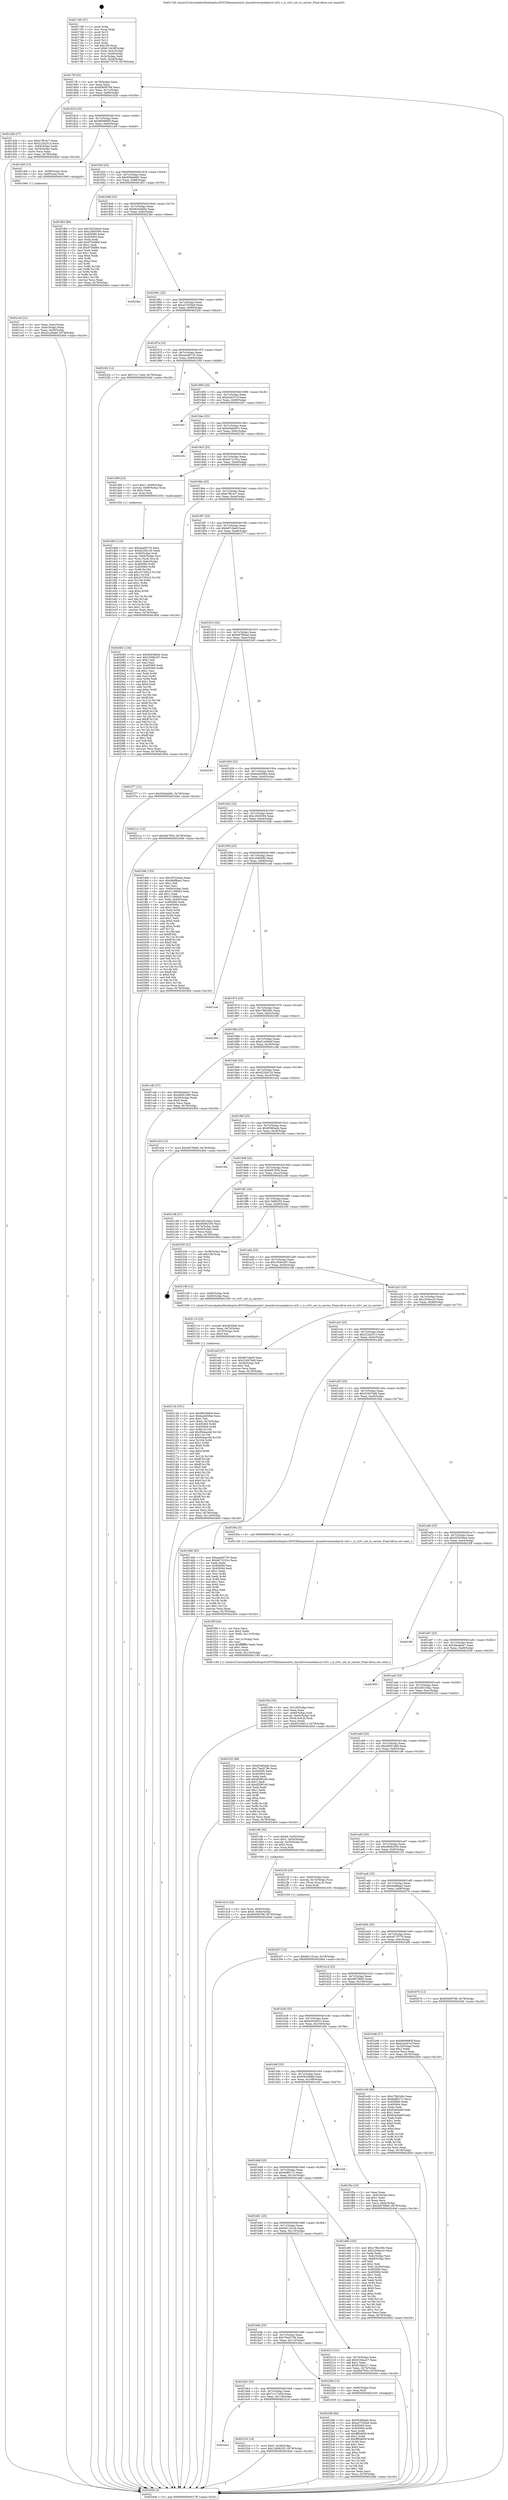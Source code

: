 digraph "0x4017d0" {
  label = "0x4017d0 (/mnt/c/Users/mathe/Desktop/tcc/POCII/binaries/extr_linuxdriversmediarcir-rx51.c_ir_rx51_set_tx_carrier_Final-ollvm.out::main(0))"
  labelloc = "t"
  node[shape=record]

  Entry [label="",width=0.3,height=0.3,shape=circle,fillcolor=black,style=filled]
  "0x4017ff" [label="{
     0x4017ff [23]\l
     | [instrs]\l
     &nbsp;&nbsp;0x4017ff \<+3\>: mov -0x78(%rbp),%eax\l
     &nbsp;&nbsp;0x401802 \<+2\>: mov %eax,%ecx\l
     &nbsp;&nbsp;0x401804 \<+6\>: sub $0x83609788,%ecx\l
     &nbsp;&nbsp;0x40180a \<+3\>: mov %eax,-0x7c(%rbp)\l
     &nbsp;&nbsp;0x40180d \<+3\>: mov %ecx,-0x80(%rbp)\l
     &nbsp;&nbsp;0x401810 \<+6\>: je 0000000000401d2b \<main+0x55b\>\l
  }"]
  "0x401d2b" [label="{
     0x401d2b [27]\l
     | [instrs]\l
     &nbsp;&nbsp;0x401d2b \<+5\>: mov $0xb7ff14c7,%eax\l
     &nbsp;&nbsp;0x401d30 \<+5\>: mov $0x223a2513,%ecx\l
     &nbsp;&nbsp;0x401d35 \<+3\>: mov -0x64(%rbp),%edx\l
     &nbsp;&nbsp;0x401d38 \<+3\>: cmp -0x54(%rbp),%edx\l
     &nbsp;&nbsp;0x401d3b \<+3\>: cmovl %ecx,%eax\l
     &nbsp;&nbsp;0x401d3e \<+3\>: mov %eax,-0x78(%rbp)\l
     &nbsp;&nbsp;0x401d41 \<+5\>: jmp 000000000040240d \<main+0xc3d\>\l
  }"]
  "0x401816" [label="{
     0x401816 [25]\l
     | [instrs]\l
     &nbsp;&nbsp;0x401816 \<+5\>: jmp 000000000040181b \<main+0x4b\>\l
     &nbsp;&nbsp;0x40181b \<+3\>: mov -0x7c(%rbp),%eax\l
     &nbsp;&nbsp;0x40181e \<+5\>: sub $0x8808885f,%eax\l
     &nbsp;&nbsp;0x401823 \<+6\>: mov %eax,-0x84(%rbp)\l
     &nbsp;&nbsp;0x401829 \<+6\>: je 0000000000401cb9 \<main+0x4e9\>\l
  }"]
  Exit [label="",width=0.3,height=0.3,shape=circle,fillcolor=black,style=filled,peripheries=2]
  "0x401cb9" [label="{
     0x401cb9 [13]\l
     | [instrs]\l
     &nbsp;&nbsp;0x401cb9 \<+4\>: mov -0x48(%rbp),%rax\l
     &nbsp;&nbsp;0x401cbd \<+4\>: mov 0x8(%rax),%rdi\l
     &nbsp;&nbsp;0x401cc1 \<+5\>: call 0000000000401060 \<atoi@plt\>\l
     | [calls]\l
     &nbsp;&nbsp;0x401060 \{1\} (unknown)\l
  }"]
  "0x40182f" [label="{
     0x40182f [25]\l
     | [instrs]\l
     &nbsp;&nbsp;0x40182f \<+5\>: jmp 0000000000401834 \<main+0x64\>\l
     &nbsp;&nbsp;0x401834 \<+3\>: mov -0x7c(%rbp),%eax\l
     &nbsp;&nbsp;0x401837 \<+5\>: sub $0x929abd82,%eax\l
     &nbsp;&nbsp;0x40183c \<+6\>: mov %eax,-0x88(%rbp)\l
     &nbsp;&nbsp;0x401842 \<+6\>: je 0000000000401f83 \<main+0x7b3\>\l
  }"]
  "0x401bcc" [label="{
     0x401bcc\l
  }", style=dashed]
  "0x401f83" [label="{
     0x401f83 [88]\l
     | [instrs]\l
     &nbsp;&nbsp;0x401f83 \<+5\>: mov $0x35532bed,%eax\l
     &nbsp;&nbsp;0x401f88 \<+5\>: mov $0xc2845594,%ecx\l
     &nbsp;&nbsp;0x401f8d \<+7\>: mov 0x405060,%edx\l
     &nbsp;&nbsp;0x401f94 \<+7\>: mov 0x405064,%esi\l
     &nbsp;&nbsp;0x401f9b \<+2\>: mov %edx,%edi\l
     &nbsp;&nbsp;0x401f9d \<+6\>: add $0x975faf64,%edi\l
     &nbsp;&nbsp;0x401fa3 \<+3\>: sub $0x1,%edi\l
     &nbsp;&nbsp;0x401fa6 \<+6\>: sub $0x975faf64,%edi\l
     &nbsp;&nbsp;0x401fac \<+3\>: imul %edi,%edx\l
     &nbsp;&nbsp;0x401faf \<+3\>: and $0x1,%edx\l
     &nbsp;&nbsp;0x401fb2 \<+3\>: cmp $0x0,%edx\l
     &nbsp;&nbsp;0x401fb5 \<+4\>: sete %r8b\l
     &nbsp;&nbsp;0x401fb9 \<+3\>: cmp $0xa,%esi\l
     &nbsp;&nbsp;0x401fbc \<+4\>: setl %r9b\l
     &nbsp;&nbsp;0x401fc0 \<+3\>: mov %r8b,%r10b\l
     &nbsp;&nbsp;0x401fc3 \<+3\>: and %r9b,%r10b\l
     &nbsp;&nbsp;0x401fc6 \<+3\>: xor %r9b,%r8b\l
     &nbsp;&nbsp;0x401fc9 \<+3\>: or %r8b,%r10b\l
     &nbsp;&nbsp;0x401fcc \<+4\>: test $0x1,%r10b\l
     &nbsp;&nbsp;0x401fd0 \<+3\>: cmovne %ecx,%eax\l
     &nbsp;&nbsp;0x401fd3 \<+3\>: mov %eax,-0x78(%rbp)\l
     &nbsp;&nbsp;0x401fd6 \<+5\>: jmp 000000000040240d \<main+0xc3d\>\l
  }"]
  "0x401848" [label="{
     0x401848 [25]\l
     | [instrs]\l
     &nbsp;&nbsp;0x401848 \<+5\>: jmp 000000000040184d \<main+0x7d\>\l
     &nbsp;&nbsp;0x40184d \<+3\>: mov -0x7c(%rbp),%eax\l
     &nbsp;&nbsp;0x401850 \<+5\>: sub $0x9b43bb0e,%eax\l
     &nbsp;&nbsp;0x401855 \<+6\>: mov %eax,-0x8c(%rbp)\l
     &nbsp;&nbsp;0x40185b \<+6\>: je 00000000004023be \<main+0xbee\>\l
  }"]
  "0x40231d" [label="{
     0x40231d [19]\l
     | [instrs]\l
     &nbsp;&nbsp;0x40231d \<+7\>: movl $0x0,-0x38(%rbp)\l
     &nbsp;&nbsp;0x402324 \<+7\>: movl $0x13d06255,-0x78(%rbp)\l
     &nbsp;&nbsp;0x40232b \<+5\>: jmp 000000000040240d \<main+0xc3d\>\l
  }"]
  "0x4023be" [label="{
     0x4023be\l
  }", style=dashed]
  "0x401861" [label="{
     0x401861 [25]\l
     | [instrs]\l
     &nbsp;&nbsp;0x401861 \<+5\>: jmp 0000000000401866 \<main+0x96\>\l
     &nbsp;&nbsp;0x401866 \<+3\>: mov -0x7c(%rbp),%eax\l
     &nbsp;&nbsp;0x401869 \<+5\>: sub $0xa37020a9,%eax\l
     &nbsp;&nbsp;0x40186e \<+6\>: mov %eax,-0x90(%rbp)\l
     &nbsp;&nbsp;0x401874 \<+6\>: je 00000000004022f4 \<main+0xb24\>\l
  }"]
  "0x402296" [label="{
     0x402296 [94]\l
     | [instrs]\l
     &nbsp;&nbsp;0x402296 \<+5\>: mov $0xf0360ad4,%ecx\l
     &nbsp;&nbsp;0x40229b \<+5\>: mov $0xa37020a9,%edx\l
     &nbsp;&nbsp;0x4022a0 \<+7\>: mov 0x405060,%esi\l
     &nbsp;&nbsp;0x4022a7 \<+8\>: mov 0x405064,%r8d\l
     &nbsp;&nbsp;0x4022af \<+3\>: mov %esi,%r9d\l
     &nbsp;&nbsp;0x4022b2 \<+7\>: add $0xfff5d659,%r9d\l
     &nbsp;&nbsp;0x4022b9 \<+4\>: sub $0x1,%r9d\l
     &nbsp;&nbsp;0x4022bd \<+7\>: sub $0xfff5d659,%r9d\l
     &nbsp;&nbsp;0x4022c4 \<+4\>: imul %r9d,%esi\l
     &nbsp;&nbsp;0x4022c8 \<+3\>: and $0x1,%esi\l
     &nbsp;&nbsp;0x4022cb \<+3\>: cmp $0x0,%esi\l
     &nbsp;&nbsp;0x4022ce \<+4\>: sete %r10b\l
     &nbsp;&nbsp;0x4022d2 \<+4\>: cmp $0xa,%r8d\l
     &nbsp;&nbsp;0x4022d6 \<+4\>: setl %r11b\l
     &nbsp;&nbsp;0x4022da \<+3\>: mov %r10b,%bl\l
     &nbsp;&nbsp;0x4022dd \<+3\>: and %r11b,%bl\l
     &nbsp;&nbsp;0x4022e0 \<+3\>: xor %r11b,%r10b\l
     &nbsp;&nbsp;0x4022e3 \<+3\>: or %r10b,%bl\l
     &nbsp;&nbsp;0x4022e6 \<+3\>: test $0x1,%bl\l
     &nbsp;&nbsp;0x4022e9 \<+3\>: cmovne %edx,%ecx\l
     &nbsp;&nbsp;0x4022ec \<+3\>: mov %ecx,-0x78(%rbp)\l
     &nbsp;&nbsp;0x4022ef \<+5\>: jmp 000000000040240d \<main+0xc3d\>\l
  }"]
  "0x4022f4" [label="{
     0x4022f4 [12]\l
     | [instrs]\l
     &nbsp;&nbsp;0x4022f4 \<+7\>: movl $0x7c117a0d,-0x78(%rbp)\l
     &nbsp;&nbsp;0x4022fb \<+5\>: jmp 000000000040240d \<main+0xc3d\>\l
  }"]
  "0x40187a" [label="{
     0x40187a [25]\l
     | [instrs]\l
     &nbsp;&nbsp;0x40187a \<+5\>: jmp 000000000040187f \<main+0xaf\>\l
     &nbsp;&nbsp;0x40187f \<+3\>: mov -0x7c(%rbp),%eax\l
     &nbsp;&nbsp;0x401882 \<+5\>: sub $0xaeed0735,%eax\l
     &nbsp;&nbsp;0x401887 \<+6\>: mov %eax,-0x94(%rbp)\l
     &nbsp;&nbsp;0x40188d \<+6\>: je 000000000040235d \<main+0xb8d\>\l
  }"]
  "0x401bb3" [label="{
     0x401bb3 [25]\l
     | [instrs]\l
     &nbsp;&nbsp;0x401bb3 \<+5\>: jmp 0000000000401bb8 \<main+0x3e8\>\l
     &nbsp;&nbsp;0x401bb8 \<+3\>: mov -0x7c(%rbp),%eax\l
     &nbsp;&nbsp;0x401bbb \<+5\>: sub $0x7c117a0d,%eax\l
     &nbsp;&nbsp;0x401bc0 \<+6\>: mov %eax,-0x118(%rbp)\l
     &nbsp;&nbsp;0x401bc6 \<+6\>: je 000000000040231d \<main+0xb4d\>\l
  }"]
  "0x40235d" [label="{
     0x40235d\l
  }", style=dashed]
  "0x401893" [label="{
     0x401893 [25]\l
     | [instrs]\l
     &nbsp;&nbsp;0x401893 \<+5\>: jmp 0000000000401898 \<main+0xc8\>\l
     &nbsp;&nbsp;0x401898 \<+3\>: mov -0x7c(%rbp),%eax\l
     &nbsp;&nbsp;0x40189b \<+5\>: sub $0xb2dc07cf,%eax\l
     &nbsp;&nbsp;0x4018a0 \<+6\>: mov %eax,-0x98(%rbp)\l
     &nbsp;&nbsp;0x4018a6 \<+6\>: je 0000000000401bf1 \<main+0x421\>\l
  }"]
  "0x40228a" [label="{
     0x40228a [12]\l
     | [instrs]\l
     &nbsp;&nbsp;0x40228a \<+4\>: mov -0x60(%rbp),%rax\l
     &nbsp;&nbsp;0x40228e \<+3\>: mov %rax,%rdi\l
     &nbsp;&nbsp;0x402291 \<+5\>: call 0000000000401030 \<free@plt\>\l
     | [calls]\l
     &nbsp;&nbsp;0x401030 \{1\} (unknown)\l
  }"]
  "0x401bf1" [label="{
     0x401bf1\l
  }", style=dashed]
  "0x4018ac" [label="{
     0x4018ac [25]\l
     | [instrs]\l
     &nbsp;&nbsp;0x4018ac \<+5\>: jmp 00000000004018b1 \<main+0xe1\>\l
     &nbsp;&nbsp;0x4018b1 \<+3\>: mov -0x7c(%rbp),%eax\l
     &nbsp;&nbsp;0x4018b4 \<+5\>: sub $0xb5dd4051,%eax\l
     &nbsp;&nbsp;0x4018b9 \<+6\>: mov %eax,-0x9c(%rbp)\l
     &nbsp;&nbsp;0x4018bf \<+6\>: je 000000000040230c \<main+0xb3c\>\l
  }"]
  "0x401b9a" [label="{
     0x401b9a [25]\l
     | [instrs]\l
     &nbsp;&nbsp;0x401b9a \<+5\>: jmp 0000000000401b9f \<main+0x3cf\>\l
     &nbsp;&nbsp;0x401b9f \<+3\>: mov -0x7c(%rbp),%eax\l
     &nbsp;&nbsp;0x401ba2 \<+5\>: sub $0x75ed279b,%eax\l
     &nbsp;&nbsp;0x401ba7 \<+6\>: mov %eax,-0x114(%rbp)\l
     &nbsp;&nbsp;0x401bad \<+6\>: je 000000000040228a \<main+0xaba\>\l
  }"]
  "0x40230c" [label="{
     0x40230c\l
  }", style=dashed]
  "0x4018c5" [label="{
     0x4018c5 [25]\l
     | [instrs]\l
     &nbsp;&nbsp;0x4018c5 \<+5\>: jmp 00000000004018ca \<main+0xfa\>\l
     &nbsp;&nbsp;0x4018ca \<+3\>: mov -0x7c(%rbp),%eax\l
     &nbsp;&nbsp;0x4018cd \<+5\>: sub $0xb672191e,%eax\l
     &nbsp;&nbsp;0x4018d2 \<+6\>: mov %eax,-0xa0(%rbp)\l
     &nbsp;&nbsp;0x4018d8 \<+6\>: je 0000000000401d99 \<main+0x5c9\>\l
  }"]
  "0x402213" [label="{
     0x402213 [31]\l
     | [instrs]\l
     &nbsp;&nbsp;0x402213 \<+3\>: mov -0x74(%rbp),%eax\l
     &nbsp;&nbsp;0x402216 \<+5\>: add $0x810dac27,%eax\l
     &nbsp;&nbsp;0x40221b \<+3\>: add $0x1,%eax\l
     &nbsp;&nbsp;0x40221e \<+5\>: sub $0x810dac27,%eax\l
     &nbsp;&nbsp;0x402223 \<+3\>: mov %eax,-0x74(%rbp)\l
     &nbsp;&nbsp;0x402226 \<+7\>: movl $0xfd47954,-0x78(%rbp)\l
     &nbsp;&nbsp;0x40222d \<+5\>: jmp 000000000040240d \<main+0xc3d\>\l
  }"]
  "0x401d99" [label="{
     0x401d99 [23]\l
     | [instrs]\l
     &nbsp;&nbsp;0x401d99 \<+7\>: movl $0x1,-0x68(%rbp)\l
     &nbsp;&nbsp;0x401da0 \<+4\>: movslq -0x68(%rbp),%rax\l
     &nbsp;&nbsp;0x401da4 \<+4\>: shl $0x2,%rax\l
     &nbsp;&nbsp;0x401da8 \<+3\>: mov %rax,%rdi\l
     &nbsp;&nbsp;0x401dab \<+5\>: call 0000000000401050 \<malloc@plt\>\l
     | [calls]\l
     &nbsp;&nbsp;0x401050 \{1\} (unknown)\l
  }"]
  "0x4018de" [label="{
     0x4018de [25]\l
     | [instrs]\l
     &nbsp;&nbsp;0x4018de \<+5\>: jmp 00000000004018e3 \<main+0x113\>\l
     &nbsp;&nbsp;0x4018e3 \<+3\>: mov -0x7c(%rbp),%eax\l
     &nbsp;&nbsp;0x4018e6 \<+5\>: sub $0xb7ff14c7,%eax\l
     &nbsp;&nbsp;0x4018eb \<+6\>: mov %eax,-0xa4(%rbp)\l
     &nbsp;&nbsp;0x4018f1 \<+6\>: je 0000000000402082 \<main+0x8b2\>\l
  }"]
  "0x402207" [label="{
     0x402207 [12]\l
     | [instrs]\l
     &nbsp;&nbsp;0x402207 \<+7\>: movl $0x6d1161a0,-0x78(%rbp)\l
     &nbsp;&nbsp;0x40220e \<+5\>: jmp 000000000040240d \<main+0xc3d\>\l
  }"]
  "0x402082" [label="{
     0x402082 [134]\l
     | [instrs]\l
     &nbsp;&nbsp;0x402082 \<+5\>: mov $0x9b43bb0e,%eax\l
     &nbsp;&nbsp;0x402087 \<+5\>: mov $0x1839e297,%ecx\l
     &nbsp;&nbsp;0x40208c \<+2\>: mov $0x1,%dl\l
     &nbsp;&nbsp;0x40208e \<+2\>: xor %esi,%esi\l
     &nbsp;&nbsp;0x402090 \<+7\>: mov 0x405060,%edi\l
     &nbsp;&nbsp;0x402097 \<+8\>: mov 0x405064,%r8d\l
     &nbsp;&nbsp;0x40209f \<+3\>: sub $0x1,%esi\l
     &nbsp;&nbsp;0x4020a2 \<+3\>: mov %edi,%r9d\l
     &nbsp;&nbsp;0x4020a5 \<+3\>: add %esi,%r9d\l
     &nbsp;&nbsp;0x4020a8 \<+4\>: imul %r9d,%edi\l
     &nbsp;&nbsp;0x4020ac \<+3\>: and $0x1,%edi\l
     &nbsp;&nbsp;0x4020af \<+3\>: cmp $0x0,%edi\l
     &nbsp;&nbsp;0x4020b2 \<+4\>: sete %r10b\l
     &nbsp;&nbsp;0x4020b6 \<+4\>: cmp $0xa,%r8d\l
     &nbsp;&nbsp;0x4020ba \<+4\>: setl %r11b\l
     &nbsp;&nbsp;0x4020be \<+3\>: mov %r10b,%bl\l
     &nbsp;&nbsp;0x4020c1 \<+3\>: xor $0xff,%bl\l
     &nbsp;&nbsp;0x4020c4 \<+3\>: mov %r11b,%r14b\l
     &nbsp;&nbsp;0x4020c7 \<+4\>: xor $0xff,%r14b\l
     &nbsp;&nbsp;0x4020cb \<+3\>: xor $0x1,%dl\l
     &nbsp;&nbsp;0x4020ce \<+3\>: mov %bl,%r15b\l
     &nbsp;&nbsp;0x4020d1 \<+4\>: and $0xff,%r15b\l
     &nbsp;&nbsp;0x4020d5 \<+3\>: and %dl,%r10b\l
     &nbsp;&nbsp;0x4020d8 \<+3\>: mov %r14b,%r12b\l
     &nbsp;&nbsp;0x4020db \<+4\>: and $0xff,%r12b\l
     &nbsp;&nbsp;0x4020df \<+3\>: and %dl,%r11b\l
     &nbsp;&nbsp;0x4020e2 \<+3\>: or %r10b,%r15b\l
     &nbsp;&nbsp;0x4020e5 \<+3\>: or %r11b,%r12b\l
     &nbsp;&nbsp;0x4020e8 \<+3\>: xor %r12b,%r15b\l
     &nbsp;&nbsp;0x4020eb \<+3\>: or %r14b,%bl\l
     &nbsp;&nbsp;0x4020ee \<+3\>: xor $0xff,%bl\l
     &nbsp;&nbsp;0x4020f1 \<+3\>: or $0x1,%dl\l
     &nbsp;&nbsp;0x4020f4 \<+2\>: and %dl,%bl\l
     &nbsp;&nbsp;0x4020f6 \<+3\>: or %bl,%r15b\l
     &nbsp;&nbsp;0x4020f9 \<+4\>: test $0x1,%r15b\l
     &nbsp;&nbsp;0x4020fd \<+3\>: cmovne %ecx,%eax\l
     &nbsp;&nbsp;0x402100 \<+3\>: mov %eax,-0x78(%rbp)\l
     &nbsp;&nbsp;0x402103 \<+5\>: jmp 000000000040240d \<main+0xc3d\>\l
  }"]
  "0x4018f7" [label="{
     0x4018f7 [25]\l
     | [instrs]\l
     &nbsp;&nbsp;0x4018f7 \<+5\>: jmp 00000000004018fc \<main+0x12c\>\l
     &nbsp;&nbsp;0x4018fc \<+3\>: mov -0x7c(%rbp),%eax\l
     &nbsp;&nbsp;0x4018ff \<+5\>: sub $0xb87cfae9,%eax\l
     &nbsp;&nbsp;0x401904 \<+6\>: mov %eax,-0xa8(%rbp)\l
     &nbsp;&nbsp;0x40190a \<+6\>: je 0000000000401f77 \<main+0x7a7\>\l
  }"]
  "0x40212b" [label="{
     0x40212b [161]\l
     | [instrs]\l
     &nbsp;&nbsp;0x40212b \<+5\>: mov $0x9b43bb0e,%esi\l
     &nbsp;&nbsp;0x402130 \<+5\>: mov $0xbad459be,%ecx\l
     &nbsp;&nbsp;0x402135 \<+2\>: mov $0x1,%dl\l
     &nbsp;&nbsp;0x402137 \<+7\>: movl $0x0,-0x74(%rbp)\l
     &nbsp;&nbsp;0x40213e \<+8\>: mov 0x405060,%r8d\l
     &nbsp;&nbsp;0x402146 \<+8\>: mov 0x405064,%r9d\l
     &nbsp;&nbsp;0x40214e \<+3\>: mov %r8d,%r10d\l
     &nbsp;&nbsp;0x402151 \<+7\>: add $0x95daec0d,%r10d\l
     &nbsp;&nbsp;0x402158 \<+4\>: sub $0x1,%r10d\l
     &nbsp;&nbsp;0x40215c \<+7\>: sub $0x95daec0d,%r10d\l
     &nbsp;&nbsp;0x402163 \<+4\>: imul %r10d,%r8d\l
     &nbsp;&nbsp;0x402167 \<+4\>: and $0x1,%r8d\l
     &nbsp;&nbsp;0x40216b \<+4\>: cmp $0x0,%r8d\l
     &nbsp;&nbsp;0x40216f \<+4\>: sete %r11b\l
     &nbsp;&nbsp;0x402173 \<+4\>: cmp $0xa,%r9d\l
     &nbsp;&nbsp;0x402177 \<+3\>: setl %bl\l
     &nbsp;&nbsp;0x40217a \<+3\>: mov %r11b,%r14b\l
     &nbsp;&nbsp;0x40217d \<+4\>: xor $0xff,%r14b\l
     &nbsp;&nbsp;0x402181 \<+3\>: mov %bl,%r15b\l
     &nbsp;&nbsp;0x402184 \<+4\>: xor $0xff,%r15b\l
     &nbsp;&nbsp;0x402188 \<+3\>: xor $0x0,%dl\l
     &nbsp;&nbsp;0x40218b \<+3\>: mov %r14b,%r12b\l
     &nbsp;&nbsp;0x40218e \<+4\>: and $0x0,%r12b\l
     &nbsp;&nbsp;0x402192 \<+3\>: and %dl,%r11b\l
     &nbsp;&nbsp;0x402195 \<+3\>: mov %r15b,%r13b\l
     &nbsp;&nbsp;0x402198 \<+4\>: and $0x0,%r13b\l
     &nbsp;&nbsp;0x40219c \<+2\>: and %dl,%bl\l
     &nbsp;&nbsp;0x40219e \<+3\>: or %r11b,%r12b\l
     &nbsp;&nbsp;0x4021a1 \<+3\>: or %bl,%r13b\l
     &nbsp;&nbsp;0x4021a4 \<+3\>: xor %r13b,%r12b\l
     &nbsp;&nbsp;0x4021a7 \<+3\>: or %r15b,%r14b\l
     &nbsp;&nbsp;0x4021aa \<+4\>: xor $0xff,%r14b\l
     &nbsp;&nbsp;0x4021ae \<+3\>: or $0x0,%dl\l
     &nbsp;&nbsp;0x4021b1 \<+3\>: and %dl,%r14b\l
     &nbsp;&nbsp;0x4021b4 \<+3\>: or %r14b,%r12b\l
     &nbsp;&nbsp;0x4021b7 \<+4\>: test $0x1,%r12b\l
     &nbsp;&nbsp;0x4021bb \<+3\>: cmovne %ecx,%esi\l
     &nbsp;&nbsp;0x4021be \<+3\>: mov %esi,-0x78(%rbp)\l
     &nbsp;&nbsp;0x4021c1 \<+6\>: mov %eax,-0x124(%rbp)\l
     &nbsp;&nbsp;0x4021c7 \<+5\>: jmp 000000000040240d \<main+0xc3d\>\l
  }"]
  "0x401f77" [label="{
     0x401f77 [12]\l
     | [instrs]\l
     &nbsp;&nbsp;0x401f77 \<+7\>: movl $0x929abd82,-0x78(%rbp)\l
     &nbsp;&nbsp;0x401f7e \<+5\>: jmp 000000000040240d \<main+0xc3d\>\l
  }"]
  "0x401910" [label="{
     0x401910 [25]\l
     | [instrs]\l
     &nbsp;&nbsp;0x401910 \<+5\>: jmp 0000000000401915 \<main+0x145\>\l
     &nbsp;&nbsp;0x401915 \<+3\>: mov -0x7c(%rbp),%eax\l
     &nbsp;&nbsp;0x401918 \<+5\>: sub $0xb87f0bad,%eax\l
     &nbsp;&nbsp;0x40191d \<+6\>: mov %eax,-0xac(%rbp)\l
     &nbsp;&nbsp;0x401923 \<+6\>: je 0000000000402345 \<main+0xb75\>\l
  }"]
  "0x402114" [label="{
     0x402114 [23]\l
     | [instrs]\l
     &nbsp;&nbsp;0x402114 \<+10\>: movabs $0x4030b6,%rdi\l
     &nbsp;&nbsp;0x40211e \<+3\>: mov %eax,-0x70(%rbp)\l
     &nbsp;&nbsp;0x402121 \<+3\>: mov -0x70(%rbp),%esi\l
     &nbsp;&nbsp;0x402124 \<+2\>: mov $0x0,%al\l
     &nbsp;&nbsp;0x402126 \<+5\>: call 0000000000401040 \<printf@plt\>\l
     | [calls]\l
     &nbsp;&nbsp;0x401040 \{1\} (unknown)\l
  }"]
  "0x402345" [label="{
     0x402345\l
  }", style=dashed]
  "0x401929" [label="{
     0x401929 [25]\l
     | [instrs]\l
     &nbsp;&nbsp;0x401929 \<+5\>: jmp 000000000040192e \<main+0x15e\>\l
     &nbsp;&nbsp;0x40192e \<+3\>: mov -0x7c(%rbp),%eax\l
     &nbsp;&nbsp;0x401931 \<+5\>: sub $0xbad459be,%eax\l
     &nbsp;&nbsp;0x401936 \<+6\>: mov %eax,-0xb0(%rbp)\l
     &nbsp;&nbsp;0x40193c \<+6\>: je 00000000004021cc \<main+0x9fc\>\l
  }"]
  "0x401f3b" [label="{
     0x401f3b [35]\l
     | [instrs]\l
     &nbsp;&nbsp;0x401f3b \<+6\>: mov -0x120(%rbp),%ecx\l
     &nbsp;&nbsp;0x401f41 \<+3\>: imul %eax,%ecx\l
     &nbsp;&nbsp;0x401f44 \<+4\>: mov -0x60(%rbp),%rdi\l
     &nbsp;&nbsp;0x401f48 \<+4\>: movslq -0x64(%rbp),%r8\l
     &nbsp;&nbsp;0x401f4c \<+4\>: mov (%rdi,%r8,8),%rdi\l
     &nbsp;&nbsp;0x401f50 \<+2\>: mov %ecx,(%rdi)\l
     &nbsp;&nbsp;0x401f52 \<+7\>: movl $0x62534613,-0x78(%rbp)\l
     &nbsp;&nbsp;0x401f59 \<+5\>: jmp 000000000040240d \<main+0xc3d\>\l
  }"]
  "0x4021cc" [label="{
     0x4021cc [12]\l
     | [instrs]\l
     &nbsp;&nbsp;0x4021cc \<+7\>: movl $0xfd47954,-0x78(%rbp)\l
     &nbsp;&nbsp;0x4021d3 \<+5\>: jmp 000000000040240d \<main+0xc3d\>\l
  }"]
  "0x401942" [label="{
     0x401942 [25]\l
     | [instrs]\l
     &nbsp;&nbsp;0x401942 \<+5\>: jmp 0000000000401947 \<main+0x177\>\l
     &nbsp;&nbsp;0x401947 \<+3\>: mov -0x7c(%rbp),%eax\l
     &nbsp;&nbsp;0x40194a \<+5\>: sub $0xc2845594,%eax\l
     &nbsp;&nbsp;0x40194f \<+6\>: mov %eax,-0xb4(%rbp)\l
     &nbsp;&nbsp;0x401955 \<+6\>: je 0000000000401fdb \<main+0x80b\>\l
  }"]
  "0x401f0f" [label="{
     0x401f0f [44]\l
     | [instrs]\l
     &nbsp;&nbsp;0x401f0f \<+2\>: xor %ecx,%ecx\l
     &nbsp;&nbsp;0x401f11 \<+5\>: mov $0x2,%edx\l
     &nbsp;&nbsp;0x401f16 \<+6\>: mov %edx,-0x11c(%rbp)\l
     &nbsp;&nbsp;0x401f1c \<+1\>: cltd\l
     &nbsp;&nbsp;0x401f1d \<+6\>: mov -0x11c(%rbp),%esi\l
     &nbsp;&nbsp;0x401f23 \<+2\>: idiv %esi\l
     &nbsp;&nbsp;0x401f25 \<+6\>: imul $0xfffffffe,%edx,%edx\l
     &nbsp;&nbsp;0x401f2b \<+3\>: sub $0x1,%ecx\l
     &nbsp;&nbsp;0x401f2e \<+2\>: sub %ecx,%edx\l
     &nbsp;&nbsp;0x401f30 \<+6\>: mov %edx,-0x120(%rbp)\l
     &nbsp;&nbsp;0x401f36 \<+5\>: call 0000000000401160 \<next_i\>\l
     | [calls]\l
     &nbsp;&nbsp;0x401160 \{1\} (/mnt/c/Users/mathe/Desktop/tcc/POCII/binaries/extr_linuxdriversmediarcir-rx51.c_ir_rx51_set_tx_carrier_Final-ollvm.out::next_i)\l
  }"]
  "0x401fdb" [label="{
     0x401fdb [155]\l
     | [instrs]\l
     &nbsp;&nbsp;0x401fdb \<+5\>: mov $0x35532bed,%eax\l
     &nbsp;&nbsp;0x401fe0 \<+5\>: mov $0x4bdf8aa3,%ecx\l
     &nbsp;&nbsp;0x401fe5 \<+2\>: mov $0x1,%dl\l
     &nbsp;&nbsp;0x401fe7 \<+2\>: xor %esi,%esi\l
     &nbsp;&nbsp;0x401fe9 \<+3\>: mov -0x64(%rbp),%edi\l
     &nbsp;&nbsp;0x401fec \<+6\>: add $0x21186bb3,%edi\l
     &nbsp;&nbsp;0x401ff2 \<+3\>: add $0x1,%edi\l
     &nbsp;&nbsp;0x401ff5 \<+6\>: sub $0x21186bb3,%edi\l
     &nbsp;&nbsp;0x401ffb \<+3\>: mov %edi,-0x64(%rbp)\l
     &nbsp;&nbsp;0x401ffe \<+7\>: mov 0x405060,%edi\l
     &nbsp;&nbsp;0x402005 \<+8\>: mov 0x405064,%r8d\l
     &nbsp;&nbsp;0x40200d \<+3\>: sub $0x1,%esi\l
     &nbsp;&nbsp;0x402010 \<+3\>: mov %edi,%r9d\l
     &nbsp;&nbsp;0x402013 \<+3\>: add %esi,%r9d\l
     &nbsp;&nbsp;0x402016 \<+4\>: imul %r9d,%edi\l
     &nbsp;&nbsp;0x40201a \<+3\>: and $0x1,%edi\l
     &nbsp;&nbsp;0x40201d \<+3\>: cmp $0x0,%edi\l
     &nbsp;&nbsp;0x402020 \<+4\>: sete %r10b\l
     &nbsp;&nbsp;0x402024 \<+4\>: cmp $0xa,%r8d\l
     &nbsp;&nbsp;0x402028 \<+4\>: setl %r11b\l
     &nbsp;&nbsp;0x40202c \<+3\>: mov %r10b,%bl\l
     &nbsp;&nbsp;0x40202f \<+3\>: xor $0xff,%bl\l
     &nbsp;&nbsp;0x402032 \<+3\>: mov %r11b,%r14b\l
     &nbsp;&nbsp;0x402035 \<+4\>: xor $0xff,%r14b\l
     &nbsp;&nbsp;0x402039 \<+3\>: xor $0x0,%dl\l
     &nbsp;&nbsp;0x40203c \<+3\>: mov %bl,%r15b\l
     &nbsp;&nbsp;0x40203f \<+4\>: and $0x0,%r15b\l
     &nbsp;&nbsp;0x402043 \<+3\>: and %dl,%r10b\l
     &nbsp;&nbsp;0x402046 \<+3\>: mov %r14b,%r12b\l
     &nbsp;&nbsp;0x402049 \<+4\>: and $0x0,%r12b\l
     &nbsp;&nbsp;0x40204d \<+3\>: and %dl,%r11b\l
     &nbsp;&nbsp;0x402050 \<+3\>: or %r10b,%r15b\l
     &nbsp;&nbsp;0x402053 \<+3\>: or %r11b,%r12b\l
     &nbsp;&nbsp;0x402056 \<+3\>: xor %r12b,%r15b\l
     &nbsp;&nbsp;0x402059 \<+3\>: or %r14b,%bl\l
     &nbsp;&nbsp;0x40205c \<+3\>: xor $0xff,%bl\l
     &nbsp;&nbsp;0x40205f \<+3\>: or $0x0,%dl\l
     &nbsp;&nbsp;0x402062 \<+2\>: and %dl,%bl\l
     &nbsp;&nbsp;0x402064 \<+3\>: or %bl,%r15b\l
     &nbsp;&nbsp;0x402067 \<+4\>: test $0x1,%r15b\l
     &nbsp;&nbsp;0x40206b \<+3\>: cmovne %ecx,%eax\l
     &nbsp;&nbsp;0x40206e \<+3\>: mov %eax,-0x78(%rbp)\l
     &nbsp;&nbsp;0x402071 \<+5\>: jmp 000000000040240d \<main+0xc3d\>\l
  }"]
  "0x40195b" [label="{
     0x40195b [25]\l
     | [instrs]\l
     &nbsp;&nbsp;0x40195b \<+5\>: jmp 0000000000401960 \<main+0x190\>\l
     &nbsp;&nbsp;0x401960 \<+3\>: mov -0x7c(%rbp),%eax\l
     &nbsp;&nbsp;0x401963 \<+5\>: sub $0xc34836f3,%eax\l
     &nbsp;&nbsp;0x401968 \<+6\>: mov %eax,-0xb8(%rbp)\l
     &nbsp;&nbsp;0x40196e \<+6\>: je 0000000000401cad \<main+0x4dd\>\l
  }"]
  "0x401b81" [label="{
     0x401b81 [25]\l
     | [instrs]\l
     &nbsp;&nbsp;0x401b81 \<+5\>: jmp 0000000000401b86 \<main+0x3b6\>\l
     &nbsp;&nbsp;0x401b86 \<+3\>: mov -0x7c(%rbp),%eax\l
     &nbsp;&nbsp;0x401b89 \<+5\>: sub $0x6d1161a0,%eax\l
     &nbsp;&nbsp;0x401b8e \<+6\>: mov %eax,-0x110(%rbp)\l
     &nbsp;&nbsp;0x401b94 \<+6\>: je 0000000000402213 \<main+0xa43\>\l
  }"]
  "0x401cad" [label="{
     0x401cad\l
  }", style=dashed]
  "0x401974" [label="{
     0x401974 [25]\l
     | [instrs]\l
     &nbsp;&nbsp;0x401974 \<+5\>: jmp 0000000000401979 \<main+0x1a9\>\l
     &nbsp;&nbsp;0x401979 \<+3\>: mov -0x7c(%rbp),%eax\l
     &nbsp;&nbsp;0x40197c \<+5\>: sub $0xc78b249c,%eax\l
     &nbsp;&nbsp;0x401981 \<+6\>: mov %eax,-0xbc(%rbp)\l
     &nbsp;&nbsp;0x401987 \<+6\>: je 0000000000402393 \<main+0xbc3\>\l
  }"]
  "0x401e88" [label="{
     0x401e88 [103]\l
     | [instrs]\l
     &nbsp;&nbsp;0x401e88 \<+5\>: mov $0xc78b249c,%eax\l
     &nbsp;&nbsp;0x401e8d \<+5\>: mov $0x2204ecc5,%ecx\l
     &nbsp;&nbsp;0x401e92 \<+2\>: xor %edx,%edx\l
     &nbsp;&nbsp;0x401e94 \<+3\>: mov -0x6c(%rbp),%esi\l
     &nbsp;&nbsp;0x401e97 \<+3\>: cmp -0x68(%rbp),%esi\l
     &nbsp;&nbsp;0x401e9a \<+4\>: setl %dil\l
     &nbsp;&nbsp;0x401e9e \<+4\>: and $0x1,%dil\l
     &nbsp;&nbsp;0x401ea2 \<+4\>: mov %dil,-0x29(%rbp)\l
     &nbsp;&nbsp;0x401ea6 \<+7\>: mov 0x405060,%esi\l
     &nbsp;&nbsp;0x401ead \<+8\>: mov 0x405064,%r8d\l
     &nbsp;&nbsp;0x401eb5 \<+3\>: sub $0x1,%edx\l
     &nbsp;&nbsp;0x401eb8 \<+3\>: mov %esi,%r9d\l
     &nbsp;&nbsp;0x401ebb \<+3\>: add %edx,%r9d\l
     &nbsp;&nbsp;0x401ebe \<+4\>: imul %r9d,%esi\l
     &nbsp;&nbsp;0x401ec2 \<+3\>: and $0x1,%esi\l
     &nbsp;&nbsp;0x401ec5 \<+3\>: cmp $0x0,%esi\l
     &nbsp;&nbsp;0x401ec8 \<+4\>: sete %dil\l
     &nbsp;&nbsp;0x401ecc \<+4\>: cmp $0xa,%r8d\l
     &nbsp;&nbsp;0x401ed0 \<+4\>: setl %r10b\l
     &nbsp;&nbsp;0x401ed4 \<+3\>: mov %dil,%r11b\l
     &nbsp;&nbsp;0x401ed7 \<+3\>: and %r10b,%r11b\l
     &nbsp;&nbsp;0x401eda \<+3\>: xor %r10b,%dil\l
     &nbsp;&nbsp;0x401edd \<+3\>: or %dil,%r11b\l
     &nbsp;&nbsp;0x401ee0 \<+4\>: test $0x1,%r11b\l
     &nbsp;&nbsp;0x401ee4 \<+3\>: cmovne %ecx,%eax\l
     &nbsp;&nbsp;0x401ee7 \<+3\>: mov %eax,-0x78(%rbp)\l
     &nbsp;&nbsp;0x401eea \<+5\>: jmp 000000000040240d \<main+0xc3d\>\l
  }"]
  "0x402393" [label="{
     0x402393\l
  }", style=dashed]
  "0x40198d" [label="{
     0x40198d [25]\l
     | [instrs]\l
     &nbsp;&nbsp;0x40198d \<+5\>: jmp 0000000000401992 \<main+0x1c2\>\l
     &nbsp;&nbsp;0x401992 \<+3\>: mov -0x7c(%rbp),%eax\l
     &nbsp;&nbsp;0x401995 \<+5\>: sub $0xd1a29ebf,%eax\l
     &nbsp;&nbsp;0x40199a \<+6\>: mov %eax,-0xc0(%rbp)\l
     &nbsp;&nbsp;0x4019a0 \<+6\>: je 0000000000401cdb \<main+0x50b\>\l
  }"]
  "0x401b68" [label="{
     0x401b68 [25]\l
     | [instrs]\l
     &nbsp;&nbsp;0x401b68 \<+5\>: jmp 0000000000401b6d \<main+0x39d\>\l
     &nbsp;&nbsp;0x401b6d \<+3\>: mov -0x7c(%rbp),%eax\l
     &nbsp;&nbsp;0x401b70 \<+5\>: sub $0x6aff4172,%eax\l
     &nbsp;&nbsp;0x401b75 \<+6\>: mov %eax,-0x10c(%rbp)\l
     &nbsp;&nbsp;0x401b7b \<+6\>: je 0000000000401e88 \<main+0x6b8\>\l
  }"]
  "0x401cdb" [label="{
     0x401cdb [27]\l
     | [instrs]\l
     &nbsp;&nbsp;0x401cdb \<+5\>: mov $0x3bedada7,%eax\l
     &nbsp;&nbsp;0x401ce0 \<+5\>: mov $0x48d51d99,%ecx\l
     &nbsp;&nbsp;0x401ce5 \<+3\>: mov -0x30(%rbp),%edx\l
     &nbsp;&nbsp;0x401ce8 \<+3\>: cmp $0x0,%edx\l
     &nbsp;&nbsp;0x401ceb \<+3\>: cmove %ecx,%eax\l
     &nbsp;&nbsp;0x401cee \<+3\>: mov %eax,-0x78(%rbp)\l
     &nbsp;&nbsp;0x401cf1 \<+5\>: jmp 000000000040240d \<main+0xc3d\>\l
  }"]
  "0x4019a6" [label="{
     0x4019a6 [25]\l
     | [instrs]\l
     &nbsp;&nbsp;0x4019a6 \<+5\>: jmp 00000000004019ab \<main+0x1db\>\l
     &nbsp;&nbsp;0x4019ab \<+3\>: mov -0x7c(%rbp),%eax\l
     &nbsp;&nbsp;0x4019ae \<+5\>: sub $0xd2294120,%eax\l
     &nbsp;&nbsp;0x4019b3 \<+6\>: mov %eax,-0xc4(%rbp)\l
     &nbsp;&nbsp;0x4019b9 \<+6\>: je 0000000000401e24 \<main+0x654\>\l
  }"]
  "0x401c49" [label="{
     0x401c49\l
  }", style=dashed]
  "0x401e24" [label="{
     0x401e24 [12]\l
     | [instrs]\l
     &nbsp;&nbsp;0x401e24 \<+7\>: movl $0x4f4789d5,-0x78(%rbp)\l
     &nbsp;&nbsp;0x401e2b \<+5\>: jmp 000000000040240d \<main+0xc3d\>\l
  }"]
  "0x4019bf" [label="{
     0x4019bf [25]\l
     | [instrs]\l
     &nbsp;&nbsp;0x4019bf \<+5\>: jmp 00000000004019c4 \<main+0x1f4\>\l
     &nbsp;&nbsp;0x4019c4 \<+3\>: mov -0x7c(%rbp),%eax\l
     &nbsp;&nbsp;0x4019c7 \<+5\>: sub $0xf0360ad4,%eax\l
     &nbsp;&nbsp;0x4019cc \<+6\>: mov %eax,-0xc8(%rbp)\l
     &nbsp;&nbsp;0x4019d2 \<+6\>: je 00000000004023fa \<main+0xc2a\>\l
  }"]
  "0x401b4f" [label="{
     0x401b4f [25]\l
     | [instrs]\l
     &nbsp;&nbsp;0x401b4f \<+5\>: jmp 0000000000401b54 \<main+0x384\>\l
     &nbsp;&nbsp;0x401b54 \<+3\>: mov -0x7c(%rbp),%eax\l
     &nbsp;&nbsp;0x401b57 \<+5\>: sub $0x65b3db8b,%eax\l
     &nbsp;&nbsp;0x401b5c \<+6\>: mov %eax,-0x108(%rbp)\l
     &nbsp;&nbsp;0x401b62 \<+6\>: je 0000000000401c49 \<main+0x479\>\l
  }"]
  "0x4023fa" [label="{
     0x4023fa\l
  }", style=dashed]
  "0x4019d8" [label="{
     0x4019d8 [25]\l
     | [instrs]\l
     &nbsp;&nbsp;0x4019d8 \<+5\>: jmp 00000000004019dd \<main+0x20d\>\l
     &nbsp;&nbsp;0x4019dd \<+3\>: mov -0x7c(%rbp),%eax\l
     &nbsp;&nbsp;0x4019e0 \<+5\>: sub $0xfd47954,%eax\l
     &nbsp;&nbsp;0x4019e5 \<+6\>: mov %eax,-0xcc(%rbp)\l
     &nbsp;&nbsp;0x4019eb \<+6\>: je 00000000004021d8 \<main+0xa08\>\l
  }"]
  "0x401f5e" [label="{
     0x401f5e [25]\l
     | [instrs]\l
     &nbsp;&nbsp;0x401f5e \<+2\>: xor %eax,%eax\l
     &nbsp;&nbsp;0x401f60 \<+3\>: mov -0x6c(%rbp),%ecx\l
     &nbsp;&nbsp;0x401f63 \<+3\>: sub $0x1,%eax\l
     &nbsp;&nbsp;0x401f66 \<+2\>: sub %eax,%ecx\l
     &nbsp;&nbsp;0x401f68 \<+3\>: mov %ecx,-0x6c(%rbp)\l
     &nbsp;&nbsp;0x401f6b \<+7\>: movl $0x4f4789d5,-0x78(%rbp)\l
     &nbsp;&nbsp;0x401f72 \<+5\>: jmp 000000000040240d \<main+0xc3d\>\l
  }"]
  "0x4021d8" [label="{
     0x4021d8 [27]\l
     | [instrs]\l
     &nbsp;&nbsp;0x4021d8 \<+5\>: mov $0x3d5156ac,%eax\l
     &nbsp;&nbsp;0x4021dd \<+5\>: mov $0x49d92550,%ecx\l
     &nbsp;&nbsp;0x4021e2 \<+3\>: mov -0x74(%rbp),%edx\l
     &nbsp;&nbsp;0x4021e5 \<+3\>: cmp -0x54(%rbp),%edx\l
     &nbsp;&nbsp;0x4021e8 \<+3\>: cmovl %ecx,%eax\l
     &nbsp;&nbsp;0x4021eb \<+3\>: mov %eax,-0x78(%rbp)\l
     &nbsp;&nbsp;0x4021ee \<+5\>: jmp 000000000040240d \<main+0xc3d\>\l
  }"]
  "0x4019f1" [label="{
     0x4019f1 [25]\l
     | [instrs]\l
     &nbsp;&nbsp;0x4019f1 \<+5\>: jmp 00000000004019f6 \<main+0x226\>\l
     &nbsp;&nbsp;0x4019f6 \<+3\>: mov -0x7c(%rbp),%eax\l
     &nbsp;&nbsp;0x4019f9 \<+5\>: sub $0x13d06255,%eax\l
     &nbsp;&nbsp;0x4019fe \<+6\>: mov %eax,-0xd0(%rbp)\l
     &nbsp;&nbsp;0x401a04 \<+6\>: je 0000000000402330 \<main+0xb60\>\l
  }"]
  "0x401b36" [label="{
     0x401b36 [25]\l
     | [instrs]\l
     &nbsp;&nbsp;0x401b36 \<+5\>: jmp 0000000000401b3b \<main+0x36b\>\l
     &nbsp;&nbsp;0x401b3b \<+3\>: mov -0x7c(%rbp),%eax\l
     &nbsp;&nbsp;0x401b3e \<+5\>: sub $0x62534613,%eax\l
     &nbsp;&nbsp;0x401b43 \<+6\>: mov %eax,-0x104(%rbp)\l
     &nbsp;&nbsp;0x401b49 \<+6\>: je 0000000000401f5e \<main+0x78e\>\l
  }"]
  "0x402330" [label="{
     0x402330 [21]\l
     | [instrs]\l
     &nbsp;&nbsp;0x402330 \<+3\>: mov -0x38(%rbp),%eax\l
     &nbsp;&nbsp;0x402333 \<+7\>: add $0x108,%rsp\l
     &nbsp;&nbsp;0x40233a \<+1\>: pop %rbx\l
     &nbsp;&nbsp;0x40233b \<+2\>: pop %r12\l
     &nbsp;&nbsp;0x40233d \<+2\>: pop %r13\l
     &nbsp;&nbsp;0x40233f \<+2\>: pop %r14\l
     &nbsp;&nbsp;0x402341 \<+2\>: pop %r15\l
     &nbsp;&nbsp;0x402343 \<+1\>: pop %rbp\l
     &nbsp;&nbsp;0x402344 \<+1\>: ret\l
  }"]
  "0x401a0a" [label="{
     0x401a0a [25]\l
     | [instrs]\l
     &nbsp;&nbsp;0x401a0a \<+5\>: jmp 0000000000401a0f \<main+0x23f\>\l
     &nbsp;&nbsp;0x401a0f \<+3\>: mov -0x7c(%rbp),%eax\l
     &nbsp;&nbsp;0x401a12 \<+5\>: sub $0x1839e297,%eax\l
     &nbsp;&nbsp;0x401a17 \<+6\>: mov %eax,-0xd4(%rbp)\l
     &nbsp;&nbsp;0x401a1d \<+6\>: je 0000000000402108 \<main+0x938\>\l
  }"]
  "0x401e30" [label="{
     0x401e30 [88]\l
     | [instrs]\l
     &nbsp;&nbsp;0x401e30 \<+5\>: mov $0xc78b249c,%eax\l
     &nbsp;&nbsp;0x401e35 \<+5\>: mov $0x6aff4172,%ecx\l
     &nbsp;&nbsp;0x401e3a \<+7\>: mov 0x405060,%edx\l
     &nbsp;&nbsp;0x401e41 \<+7\>: mov 0x405064,%esi\l
     &nbsp;&nbsp;0x401e48 \<+2\>: mov %edx,%edi\l
     &nbsp;&nbsp;0x401e4a \<+6\>: add $0x83a0eddf,%edi\l
     &nbsp;&nbsp;0x401e50 \<+3\>: sub $0x1,%edi\l
     &nbsp;&nbsp;0x401e53 \<+6\>: sub $0x83a0eddf,%edi\l
     &nbsp;&nbsp;0x401e59 \<+3\>: imul %edi,%edx\l
     &nbsp;&nbsp;0x401e5c \<+3\>: and $0x1,%edx\l
     &nbsp;&nbsp;0x401e5f \<+3\>: cmp $0x0,%edx\l
     &nbsp;&nbsp;0x401e62 \<+4\>: sete %r8b\l
     &nbsp;&nbsp;0x401e66 \<+3\>: cmp $0xa,%esi\l
     &nbsp;&nbsp;0x401e69 \<+4\>: setl %r9b\l
     &nbsp;&nbsp;0x401e6d \<+3\>: mov %r8b,%r10b\l
     &nbsp;&nbsp;0x401e70 \<+3\>: and %r9b,%r10b\l
     &nbsp;&nbsp;0x401e73 \<+3\>: xor %r9b,%r8b\l
     &nbsp;&nbsp;0x401e76 \<+3\>: or %r8b,%r10b\l
     &nbsp;&nbsp;0x401e79 \<+4\>: test $0x1,%r10b\l
     &nbsp;&nbsp;0x401e7d \<+3\>: cmovne %ecx,%eax\l
     &nbsp;&nbsp;0x401e80 \<+3\>: mov %eax,-0x78(%rbp)\l
     &nbsp;&nbsp;0x401e83 \<+5\>: jmp 000000000040240d \<main+0xc3d\>\l
  }"]
  "0x402108" [label="{
     0x402108 [12]\l
     | [instrs]\l
     &nbsp;&nbsp;0x402108 \<+4\>: mov -0x60(%rbp),%rdi\l
     &nbsp;&nbsp;0x40210c \<+3\>: mov -0x50(%rbp),%esi\l
     &nbsp;&nbsp;0x40210f \<+5\>: call 0000000000401590 \<ir_rx51_set_tx_carrier\>\l
     | [calls]\l
     &nbsp;&nbsp;0x401590 \{1\} (/mnt/c/Users/mathe/Desktop/tcc/POCII/binaries/extr_linuxdriversmediarcir-rx51.c_ir_rx51_set_tx_carrier_Final-ollvm.out::ir_rx51_set_tx_carrier)\l
  }"]
  "0x401a23" [label="{
     0x401a23 [25]\l
     | [instrs]\l
     &nbsp;&nbsp;0x401a23 \<+5\>: jmp 0000000000401a28 \<main+0x258\>\l
     &nbsp;&nbsp;0x401a28 \<+3\>: mov -0x7c(%rbp),%eax\l
     &nbsp;&nbsp;0x401a2b \<+5\>: sub $0x2204ecc5,%eax\l
     &nbsp;&nbsp;0x401a30 \<+6\>: mov %eax,-0xd8(%rbp)\l
     &nbsp;&nbsp;0x401a36 \<+6\>: je 0000000000401eef \<main+0x71f\>\l
  }"]
  "0x401db0" [label="{
     0x401db0 [116]\l
     | [instrs]\l
     &nbsp;&nbsp;0x401db0 \<+5\>: mov $0xaeed0735,%ecx\l
     &nbsp;&nbsp;0x401db5 \<+5\>: mov $0xd2294120,%edx\l
     &nbsp;&nbsp;0x401dba \<+4\>: mov -0x60(%rbp),%rdi\l
     &nbsp;&nbsp;0x401dbe \<+4\>: movslq -0x64(%rbp),%rsi\l
     &nbsp;&nbsp;0x401dc2 \<+4\>: mov %rax,(%rdi,%rsi,8)\l
     &nbsp;&nbsp;0x401dc6 \<+7\>: movl $0x0,-0x6c(%rbp)\l
     &nbsp;&nbsp;0x401dcd \<+8\>: mov 0x405060,%r8d\l
     &nbsp;&nbsp;0x401dd5 \<+8\>: mov 0x405064,%r9d\l
     &nbsp;&nbsp;0x401ddd \<+3\>: mov %r8d,%r10d\l
     &nbsp;&nbsp;0x401de0 \<+7\>: add $0x1b7292c3,%r10d\l
     &nbsp;&nbsp;0x401de7 \<+4\>: sub $0x1,%r10d\l
     &nbsp;&nbsp;0x401deb \<+7\>: sub $0x1b7292c3,%r10d\l
     &nbsp;&nbsp;0x401df2 \<+4\>: imul %r10d,%r8d\l
     &nbsp;&nbsp;0x401df6 \<+4\>: and $0x1,%r8d\l
     &nbsp;&nbsp;0x401dfa \<+4\>: cmp $0x0,%r8d\l
     &nbsp;&nbsp;0x401dfe \<+4\>: sete %r11b\l
     &nbsp;&nbsp;0x401e02 \<+4\>: cmp $0xa,%r9d\l
     &nbsp;&nbsp;0x401e06 \<+3\>: setl %bl\l
     &nbsp;&nbsp;0x401e09 \<+3\>: mov %r11b,%r14b\l
     &nbsp;&nbsp;0x401e0c \<+3\>: and %bl,%r14b\l
     &nbsp;&nbsp;0x401e0f \<+3\>: xor %bl,%r11b\l
     &nbsp;&nbsp;0x401e12 \<+3\>: or %r11b,%r14b\l
     &nbsp;&nbsp;0x401e15 \<+4\>: test $0x1,%r14b\l
     &nbsp;&nbsp;0x401e19 \<+3\>: cmovne %edx,%ecx\l
     &nbsp;&nbsp;0x401e1c \<+3\>: mov %ecx,-0x78(%rbp)\l
     &nbsp;&nbsp;0x401e1f \<+5\>: jmp 000000000040240d \<main+0xc3d\>\l
  }"]
  "0x401eef" [label="{
     0x401eef [27]\l
     | [instrs]\l
     &nbsp;&nbsp;0x401eef \<+5\>: mov $0xb87cfae9,%eax\l
     &nbsp;&nbsp;0x401ef4 \<+5\>: mov $0x31847bd0,%ecx\l
     &nbsp;&nbsp;0x401ef9 \<+3\>: mov -0x29(%rbp),%dl\l
     &nbsp;&nbsp;0x401efc \<+3\>: test $0x1,%dl\l
     &nbsp;&nbsp;0x401eff \<+3\>: cmovne %ecx,%eax\l
     &nbsp;&nbsp;0x401f02 \<+3\>: mov %eax,-0x78(%rbp)\l
     &nbsp;&nbsp;0x401f05 \<+5\>: jmp 000000000040240d \<main+0xc3d\>\l
  }"]
  "0x401a3c" [label="{
     0x401a3c [25]\l
     | [instrs]\l
     &nbsp;&nbsp;0x401a3c \<+5\>: jmp 0000000000401a41 \<main+0x271\>\l
     &nbsp;&nbsp;0x401a41 \<+3\>: mov -0x7c(%rbp),%eax\l
     &nbsp;&nbsp;0x401a44 \<+5\>: sub $0x223a2513,%eax\l
     &nbsp;&nbsp;0x401a49 \<+6\>: mov %eax,-0xdc(%rbp)\l
     &nbsp;&nbsp;0x401a4f \<+6\>: je 0000000000401d46 \<main+0x576\>\l
  }"]
  "0x401d14" [label="{
     0x401d14 [23]\l
     | [instrs]\l
     &nbsp;&nbsp;0x401d14 \<+4\>: mov %rax,-0x60(%rbp)\l
     &nbsp;&nbsp;0x401d18 \<+7\>: movl $0x0,-0x64(%rbp)\l
     &nbsp;&nbsp;0x401d1f \<+7\>: movl $0x83609788,-0x78(%rbp)\l
     &nbsp;&nbsp;0x401d26 \<+5\>: jmp 000000000040240d \<main+0xc3d\>\l
  }"]
  "0x401d46" [label="{
     0x401d46 [83]\l
     | [instrs]\l
     &nbsp;&nbsp;0x401d46 \<+5\>: mov $0xaeed0735,%eax\l
     &nbsp;&nbsp;0x401d4b \<+5\>: mov $0xb672191e,%ecx\l
     &nbsp;&nbsp;0x401d50 \<+2\>: xor %edx,%edx\l
     &nbsp;&nbsp;0x401d52 \<+7\>: mov 0x405060,%esi\l
     &nbsp;&nbsp;0x401d59 \<+7\>: mov 0x405064,%edi\l
     &nbsp;&nbsp;0x401d60 \<+3\>: sub $0x1,%edx\l
     &nbsp;&nbsp;0x401d63 \<+3\>: mov %esi,%r8d\l
     &nbsp;&nbsp;0x401d66 \<+3\>: add %edx,%r8d\l
     &nbsp;&nbsp;0x401d69 \<+4\>: imul %r8d,%esi\l
     &nbsp;&nbsp;0x401d6d \<+3\>: and $0x1,%esi\l
     &nbsp;&nbsp;0x401d70 \<+3\>: cmp $0x0,%esi\l
     &nbsp;&nbsp;0x401d73 \<+4\>: sete %r9b\l
     &nbsp;&nbsp;0x401d77 \<+3\>: cmp $0xa,%edi\l
     &nbsp;&nbsp;0x401d7a \<+4\>: setl %r10b\l
     &nbsp;&nbsp;0x401d7e \<+3\>: mov %r9b,%r11b\l
     &nbsp;&nbsp;0x401d81 \<+3\>: and %r10b,%r11b\l
     &nbsp;&nbsp;0x401d84 \<+3\>: xor %r10b,%r9b\l
     &nbsp;&nbsp;0x401d87 \<+3\>: or %r9b,%r11b\l
     &nbsp;&nbsp;0x401d8a \<+4\>: test $0x1,%r11b\l
     &nbsp;&nbsp;0x401d8e \<+3\>: cmovne %ecx,%eax\l
     &nbsp;&nbsp;0x401d91 \<+3\>: mov %eax,-0x78(%rbp)\l
     &nbsp;&nbsp;0x401d94 \<+5\>: jmp 000000000040240d \<main+0xc3d\>\l
  }"]
  "0x401a55" [label="{
     0x401a55 [25]\l
     | [instrs]\l
     &nbsp;&nbsp;0x401a55 \<+5\>: jmp 0000000000401a5a \<main+0x28a\>\l
     &nbsp;&nbsp;0x401a5a \<+3\>: mov -0x7c(%rbp),%eax\l
     &nbsp;&nbsp;0x401a5d \<+5\>: sub $0x31847bd0,%eax\l
     &nbsp;&nbsp;0x401a62 \<+6\>: mov %eax,-0xe0(%rbp)\l
     &nbsp;&nbsp;0x401a68 \<+6\>: je 0000000000401f0a \<main+0x73a\>\l
  }"]
  "0x401cc6" [label="{
     0x401cc6 [21]\l
     | [instrs]\l
     &nbsp;&nbsp;0x401cc6 \<+3\>: mov %eax,-0x4c(%rbp)\l
     &nbsp;&nbsp;0x401cc9 \<+3\>: mov -0x4c(%rbp),%eax\l
     &nbsp;&nbsp;0x401ccc \<+3\>: mov %eax,-0x30(%rbp)\l
     &nbsp;&nbsp;0x401ccf \<+7\>: movl $0xd1a29ebf,-0x78(%rbp)\l
     &nbsp;&nbsp;0x401cd6 \<+5\>: jmp 000000000040240d \<main+0xc3d\>\l
  }"]
  "0x401f0a" [label="{
     0x401f0a [5]\l
     | [instrs]\l
     &nbsp;&nbsp;0x401f0a \<+5\>: call 0000000000401160 \<next_i\>\l
     | [calls]\l
     &nbsp;&nbsp;0x401160 \{1\} (/mnt/c/Users/mathe/Desktop/tcc/POCII/binaries/extr_linuxdriversmediarcir-rx51.c_ir_rx51_set_tx_carrier_Final-ollvm.out::next_i)\l
  }"]
  "0x401a6e" [label="{
     0x401a6e [25]\l
     | [instrs]\l
     &nbsp;&nbsp;0x401a6e \<+5\>: jmp 0000000000401a73 \<main+0x2a3\>\l
     &nbsp;&nbsp;0x401a73 \<+3\>: mov -0x7c(%rbp),%eax\l
     &nbsp;&nbsp;0x401a76 \<+5\>: sub $0x35532bed,%eax\l
     &nbsp;&nbsp;0x401a7b \<+6\>: mov %eax,-0xe4(%rbp)\l
     &nbsp;&nbsp;0x401a81 \<+6\>: je 000000000040239f \<main+0xbcf\>\l
  }"]
  "0x4017d0" [label="{
     0x4017d0 [47]\l
     | [instrs]\l
     &nbsp;&nbsp;0x4017d0 \<+1\>: push %rbp\l
     &nbsp;&nbsp;0x4017d1 \<+3\>: mov %rsp,%rbp\l
     &nbsp;&nbsp;0x4017d4 \<+2\>: push %r15\l
     &nbsp;&nbsp;0x4017d6 \<+2\>: push %r14\l
     &nbsp;&nbsp;0x4017d8 \<+2\>: push %r13\l
     &nbsp;&nbsp;0x4017da \<+2\>: push %r12\l
     &nbsp;&nbsp;0x4017dc \<+1\>: push %rbx\l
     &nbsp;&nbsp;0x4017dd \<+7\>: sub $0x108,%rsp\l
     &nbsp;&nbsp;0x4017e4 \<+7\>: movl $0x0,-0x38(%rbp)\l
     &nbsp;&nbsp;0x4017eb \<+3\>: mov %edi,-0x3c(%rbp)\l
     &nbsp;&nbsp;0x4017ee \<+4\>: mov %rsi,-0x48(%rbp)\l
     &nbsp;&nbsp;0x4017f2 \<+3\>: mov -0x3c(%rbp),%edi\l
     &nbsp;&nbsp;0x4017f5 \<+3\>: mov %edi,-0x34(%rbp)\l
     &nbsp;&nbsp;0x4017f8 \<+7\>: movl $0x4d77f779,-0x78(%rbp)\l
  }"]
  "0x40239f" [label="{
     0x40239f\l
  }", style=dashed]
  "0x401a87" [label="{
     0x401a87 [25]\l
     | [instrs]\l
     &nbsp;&nbsp;0x401a87 \<+5\>: jmp 0000000000401a8c \<main+0x2bc\>\l
     &nbsp;&nbsp;0x401a8c \<+3\>: mov -0x7c(%rbp),%eax\l
     &nbsp;&nbsp;0x401a8f \<+5\>: sub $0x3bedada7,%eax\l
     &nbsp;&nbsp;0x401a94 \<+6\>: mov %eax,-0xe8(%rbp)\l
     &nbsp;&nbsp;0x401a9a \<+6\>: je 0000000000402300 \<main+0xb30\>\l
  }"]
  "0x40240d" [label="{
     0x40240d [5]\l
     | [instrs]\l
     &nbsp;&nbsp;0x40240d \<+5\>: jmp 00000000004017ff \<main+0x2f\>\l
  }"]
  "0x402300" [label="{
     0x402300\l
  }", style=dashed]
  "0x401aa0" [label="{
     0x401aa0 [25]\l
     | [instrs]\l
     &nbsp;&nbsp;0x401aa0 \<+5\>: jmp 0000000000401aa5 \<main+0x2d5\>\l
     &nbsp;&nbsp;0x401aa5 \<+3\>: mov -0x7c(%rbp),%eax\l
     &nbsp;&nbsp;0x401aa8 \<+5\>: sub $0x3d5156ac,%eax\l
     &nbsp;&nbsp;0x401aad \<+6\>: mov %eax,-0xec(%rbp)\l
     &nbsp;&nbsp;0x401ab3 \<+6\>: je 0000000000402232 \<main+0xa62\>\l
  }"]
  "0x401b1d" [label="{
     0x401b1d [25]\l
     | [instrs]\l
     &nbsp;&nbsp;0x401b1d \<+5\>: jmp 0000000000401b22 \<main+0x352\>\l
     &nbsp;&nbsp;0x401b22 \<+3\>: mov -0x7c(%rbp),%eax\l
     &nbsp;&nbsp;0x401b25 \<+5\>: sub $0x4f4789d5,%eax\l
     &nbsp;&nbsp;0x401b2a \<+6\>: mov %eax,-0x100(%rbp)\l
     &nbsp;&nbsp;0x401b30 \<+6\>: je 0000000000401e30 \<main+0x660\>\l
  }"]
  "0x402232" [label="{
     0x402232 [88]\l
     | [instrs]\l
     &nbsp;&nbsp;0x402232 \<+5\>: mov $0xf0360ad4,%eax\l
     &nbsp;&nbsp;0x402237 \<+5\>: mov $0x75ed279b,%ecx\l
     &nbsp;&nbsp;0x40223c \<+7\>: mov 0x405060,%edx\l
     &nbsp;&nbsp;0x402243 \<+7\>: mov 0x405064,%esi\l
     &nbsp;&nbsp;0x40224a \<+2\>: mov %edx,%edi\l
     &nbsp;&nbsp;0x40224c \<+6\>: add $0xdf2f81d9,%edi\l
     &nbsp;&nbsp;0x402252 \<+3\>: sub $0x1,%edi\l
     &nbsp;&nbsp;0x402255 \<+6\>: sub $0xdf2f81d9,%edi\l
     &nbsp;&nbsp;0x40225b \<+3\>: imul %edi,%edx\l
     &nbsp;&nbsp;0x40225e \<+3\>: and $0x1,%edx\l
     &nbsp;&nbsp;0x402261 \<+3\>: cmp $0x0,%edx\l
     &nbsp;&nbsp;0x402264 \<+4\>: sete %r8b\l
     &nbsp;&nbsp;0x402268 \<+3\>: cmp $0xa,%esi\l
     &nbsp;&nbsp;0x40226b \<+4\>: setl %r9b\l
     &nbsp;&nbsp;0x40226f \<+3\>: mov %r8b,%r10b\l
     &nbsp;&nbsp;0x402272 \<+3\>: and %r9b,%r10b\l
     &nbsp;&nbsp;0x402275 \<+3\>: xor %r9b,%r8b\l
     &nbsp;&nbsp;0x402278 \<+3\>: or %r8b,%r10b\l
     &nbsp;&nbsp;0x40227b \<+4\>: test $0x1,%r10b\l
     &nbsp;&nbsp;0x40227f \<+3\>: cmovne %ecx,%eax\l
     &nbsp;&nbsp;0x402282 \<+3\>: mov %eax,-0x78(%rbp)\l
     &nbsp;&nbsp;0x402285 \<+5\>: jmp 000000000040240d \<main+0xc3d\>\l
  }"]
  "0x401ab9" [label="{
     0x401ab9 [25]\l
     | [instrs]\l
     &nbsp;&nbsp;0x401ab9 \<+5\>: jmp 0000000000401abe \<main+0x2ee\>\l
     &nbsp;&nbsp;0x401abe \<+3\>: mov -0x7c(%rbp),%eax\l
     &nbsp;&nbsp;0x401ac1 \<+5\>: sub $0x48d51d99,%eax\l
     &nbsp;&nbsp;0x401ac6 \<+6\>: mov %eax,-0xf0(%rbp)\l
     &nbsp;&nbsp;0x401acc \<+6\>: je 0000000000401cf6 \<main+0x526\>\l
  }"]
  "0x401bd6" [label="{
     0x401bd6 [27]\l
     | [instrs]\l
     &nbsp;&nbsp;0x401bd6 \<+5\>: mov $0x8808885f,%eax\l
     &nbsp;&nbsp;0x401bdb \<+5\>: mov $0xb2dc07cf,%ecx\l
     &nbsp;&nbsp;0x401be0 \<+3\>: mov -0x34(%rbp),%edx\l
     &nbsp;&nbsp;0x401be3 \<+3\>: cmp $0x2,%edx\l
     &nbsp;&nbsp;0x401be6 \<+3\>: cmovne %ecx,%eax\l
     &nbsp;&nbsp;0x401be9 \<+3\>: mov %eax,-0x78(%rbp)\l
     &nbsp;&nbsp;0x401bec \<+5\>: jmp 000000000040240d \<main+0xc3d\>\l
  }"]
  "0x401cf6" [label="{
     0x401cf6 [30]\l
     | [instrs]\l
     &nbsp;&nbsp;0x401cf6 \<+7\>: movl $0x64,-0x50(%rbp)\l
     &nbsp;&nbsp;0x401cfd \<+7\>: movl $0x1,-0x54(%rbp)\l
     &nbsp;&nbsp;0x401d04 \<+4\>: movslq -0x54(%rbp),%rax\l
     &nbsp;&nbsp;0x401d08 \<+4\>: shl $0x3,%rax\l
     &nbsp;&nbsp;0x401d0c \<+3\>: mov %rax,%rdi\l
     &nbsp;&nbsp;0x401d0f \<+5\>: call 0000000000401050 \<malloc@plt\>\l
     | [calls]\l
     &nbsp;&nbsp;0x401050 \{1\} (unknown)\l
  }"]
  "0x401ad2" [label="{
     0x401ad2 [25]\l
     | [instrs]\l
     &nbsp;&nbsp;0x401ad2 \<+5\>: jmp 0000000000401ad7 \<main+0x307\>\l
     &nbsp;&nbsp;0x401ad7 \<+3\>: mov -0x7c(%rbp),%eax\l
     &nbsp;&nbsp;0x401ada \<+5\>: sub $0x49d92550,%eax\l
     &nbsp;&nbsp;0x401adf \<+6\>: mov %eax,-0xf4(%rbp)\l
     &nbsp;&nbsp;0x401ae5 \<+6\>: je 00000000004021f3 \<main+0xa23\>\l
  }"]
  "0x401b04" [label="{
     0x401b04 [25]\l
     | [instrs]\l
     &nbsp;&nbsp;0x401b04 \<+5\>: jmp 0000000000401b09 \<main+0x339\>\l
     &nbsp;&nbsp;0x401b09 \<+3\>: mov -0x7c(%rbp),%eax\l
     &nbsp;&nbsp;0x401b0c \<+5\>: sub $0x4d77f779,%eax\l
     &nbsp;&nbsp;0x401b11 \<+6\>: mov %eax,-0xfc(%rbp)\l
     &nbsp;&nbsp;0x401b17 \<+6\>: je 0000000000401bd6 \<main+0x406\>\l
  }"]
  "0x4021f3" [label="{
     0x4021f3 [20]\l
     | [instrs]\l
     &nbsp;&nbsp;0x4021f3 \<+4\>: mov -0x60(%rbp),%rax\l
     &nbsp;&nbsp;0x4021f7 \<+4\>: movslq -0x74(%rbp),%rcx\l
     &nbsp;&nbsp;0x4021fb \<+4\>: mov (%rax,%rcx,8),%rax\l
     &nbsp;&nbsp;0x4021ff \<+3\>: mov %rax,%rdi\l
     &nbsp;&nbsp;0x402202 \<+5\>: call 0000000000401030 \<free@plt\>\l
     | [calls]\l
     &nbsp;&nbsp;0x401030 \{1\} (unknown)\l
  }"]
  "0x401aeb" [label="{
     0x401aeb [25]\l
     | [instrs]\l
     &nbsp;&nbsp;0x401aeb \<+5\>: jmp 0000000000401af0 \<main+0x320\>\l
     &nbsp;&nbsp;0x401af0 \<+3\>: mov -0x7c(%rbp),%eax\l
     &nbsp;&nbsp;0x401af3 \<+5\>: sub $0x4bdf8aa3,%eax\l
     &nbsp;&nbsp;0x401af8 \<+6\>: mov %eax,-0xf8(%rbp)\l
     &nbsp;&nbsp;0x401afe \<+6\>: je 0000000000402076 \<main+0x8a6\>\l
  }"]
  "0x402076" [label="{
     0x402076 [12]\l
     | [instrs]\l
     &nbsp;&nbsp;0x402076 \<+7\>: movl $0x83609788,-0x78(%rbp)\l
     &nbsp;&nbsp;0x40207d \<+5\>: jmp 000000000040240d \<main+0xc3d\>\l
  }"]
  Entry -> "0x4017d0" [label=" 1"]
  "0x4017ff" -> "0x401d2b" [label=" 2"]
  "0x4017ff" -> "0x401816" [label=" 31"]
  "0x402330" -> Exit [label=" 1"]
  "0x401816" -> "0x401cb9" [label=" 1"]
  "0x401816" -> "0x40182f" [label=" 30"]
  "0x40231d" -> "0x40240d" [label=" 1"]
  "0x40182f" -> "0x401f83" [label=" 1"]
  "0x40182f" -> "0x401848" [label=" 29"]
  "0x401bb3" -> "0x401bcc" [label=" 0"]
  "0x401848" -> "0x4023be" [label=" 0"]
  "0x401848" -> "0x401861" [label=" 29"]
  "0x401bb3" -> "0x40231d" [label=" 1"]
  "0x401861" -> "0x4022f4" [label=" 1"]
  "0x401861" -> "0x40187a" [label=" 28"]
  "0x4022f4" -> "0x40240d" [label=" 1"]
  "0x40187a" -> "0x40235d" [label=" 0"]
  "0x40187a" -> "0x401893" [label=" 28"]
  "0x402296" -> "0x40240d" [label=" 1"]
  "0x401893" -> "0x401bf1" [label=" 0"]
  "0x401893" -> "0x4018ac" [label=" 28"]
  "0x40228a" -> "0x402296" [label=" 1"]
  "0x4018ac" -> "0x40230c" [label=" 0"]
  "0x4018ac" -> "0x4018c5" [label=" 28"]
  "0x401b9a" -> "0x40228a" [label=" 1"]
  "0x4018c5" -> "0x401d99" [label=" 1"]
  "0x4018c5" -> "0x4018de" [label=" 27"]
  "0x401b9a" -> "0x401bb3" [label=" 1"]
  "0x4018de" -> "0x402082" [label=" 1"]
  "0x4018de" -> "0x4018f7" [label=" 26"]
  "0x402213" -> "0x40240d" [label=" 1"]
  "0x4018f7" -> "0x401f77" [label=" 1"]
  "0x4018f7" -> "0x401910" [label=" 25"]
  "0x401b81" -> "0x401b9a" [label=" 2"]
  "0x401910" -> "0x402345" [label=" 0"]
  "0x401910" -> "0x401929" [label=" 25"]
  "0x401b81" -> "0x402213" [label=" 1"]
  "0x401929" -> "0x4021cc" [label=" 1"]
  "0x401929" -> "0x401942" [label=" 24"]
  "0x402232" -> "0x40240d" [label=" 1"]
  "0x401942" -> "0x401fdb" [label=" 1"]
  "0x401942" -> "0x40195b" [label=" 23"]
  "0x402207" -> "0x40240d" [label=" 1"]
  "0x40195b" -> "0x401cad" [label=" 0"]
  "0x40195b" -> "0x401974" [label=" 23"]
  "0x4021f3" -> "0x402207" [label=" 1"]
  "0x401974" -> "0x402393" [label=" 0"]
  "0x401974" -> "0x40198d" [label=" 23"]
  "0x4021d8" -> "0x40240d" [label=" 2"]
  "0x40198d" -> "0x401cdb" [label=" 1"]
  "0x40198d" -> "0x4019a6" [label=" 22"]
  "0x40212b" -> "0x40240d" [label=" 1"]
  "0x4019a6" -> "0x401e24" [label=" 1"]
  "0x4019a6" -> "0x4019bf" [label=" 21"]
  "0x402114" -> "0x40212b" [label=" 1"]
  "0x4019bf" -> "0x4023fa" [label=" 0"]
  "0x4019bf" -> "0x4019d8" [label=" 21"]
  "0x402082" -> "0x40240d" [label=" 1"]
  "0x4019d8" -> "0x4021d8" [label=" 2"]
  "0x4019d8" -> "0x4019f1" [label=" 19"]
  "0x402076" -> "0x40240d" [label=" 1"]
  "0x4019f1" -> "0x402330" [label=" 1"]
  "0x4019f1" -> "0x401a0a" [label=" 18"]
  "0x401f83" -> "0x40240d" [label=" 1"]
  "0x401a0a" -> "0x402108" [label=" 1"]
  "0x401a0a" -> "0x401a23" [label=" 17"]
  "0x401f77" -> "0x40240d" [label=" 1"]
  "0x401a23" -> "0x401eef" [label=" 2"]
  "0x401a23" -> "0x401a3c" [label=" 15"]
  "0x401f3b" -> "0x40240d" [label=" 1"]
  "0x401a3c" -> "0x401d46" [label=" 1"]
  "0x401a3c" -> "0x401a55" [label=" 14"]
  "0x401f0f" -> "0x401f3b" [label=" 1"]
  "0x401a55" -> "0x401f0a" [label=" 1"]
  "0x401a55" -> "0x401a6e" [label=" 13"]
  "0x401f0a" -> "0x401f0f" [label=" 1"]
  "0x401a6e" -> "0x40239f" [label=" 0"]
  "0x401a6e" -> "0x401a87" [label=" 13"]
  "0x401eef" -> "0x40240d" [label=" 2"]
  "0x401a87" -> "0x402300" [label=" 0"]
  "0x401a87" -> "0x401aa0" [label=" 13"]
  "0x401e88" -> "0x40240d" [label=" 2"]
  "0x401aa0" -> "0x402232" [label=" 1"]
  "0x401aa0" -> "0x401ab9" [label=" 12"]
  "0x401b68" -> "0x401b81" [label=" 3"]
  "0x401ab9" -> "0x401cf6" [label=" 1"]
  "0x401ab9" -> "0x401ad2" [label=" 11"]
  "0x401b68" -> "0x401e88" [label=" 2"]
  "0x401ad2" -> "0x4021f3" [label=" 1"]
  "0x401ad2" -> "0x401aeb" [label=" 10"]
  "0x401b4f" -> "0x401b68" [label=" 5"]
  "0x401aeb" -> "0x402076" [label=" 1"]
  "0x401aeb" -> "0x401b04" [label=" 9"]
  "0x4021cc" -> "0x40240d" [label=" 1"]
  "0x401b04" -> "0x401bd6" [label=" 1"]
  "0x401b04" -> "0x401b1d" [label=" 8"]
  "0x401bd6" -> "0x40240d" [label=" 1"]
  "0x4017d0" -> "0x4017ff" [label=" 1"]
  "0x40240d" -> "0x4017ff" [label=" 32"]
  "0x401cb9" -> "0x401cc6" [label=" 1"]
  "0x401cc6" -> "0x40240d" [label=" 1"]
  "0x401cdb" -> "0x40240d" [label=" 1"]
  "0x401cf6" -> "0x401d14" [label=" 1"]
  "0x401d14" -> "0x40240d" [label=" 1"]
  "0x401d2b" -> "0x40240d" [label=" 2"]
  "0x401d46" -> "0x40240d" [label=" 1"]
  "0x401d99" -> "0x401db0" [label=" 1"]
  "0x401db0" -> "0x40240d" [label=" 1"]
  "0x401e24" -> "0x40240d" [label=" 1"]
  "0x401f5e" -> "0x40240d" [label=" 1"]
  "0x401b1d" -> "0x401e30" [label=" 2"]
  "0x401b1d" -> "0x401b36" [label=" 6"]
  "0x401e30" -> "0x40240d" [label=" 2"]
  "0x401fdb" -> "0x40240d" [label=" 1"]
  "0x401b36" -> "0x401f5e" [label=" 1"]
  "0x401b36" -> "0x401b4f" [label=" 5"]
  "0x402108" -> "0x402114" [label=" 1"]
  "0x401b4f" -> "0x401c49" [label=" 0"]
}
